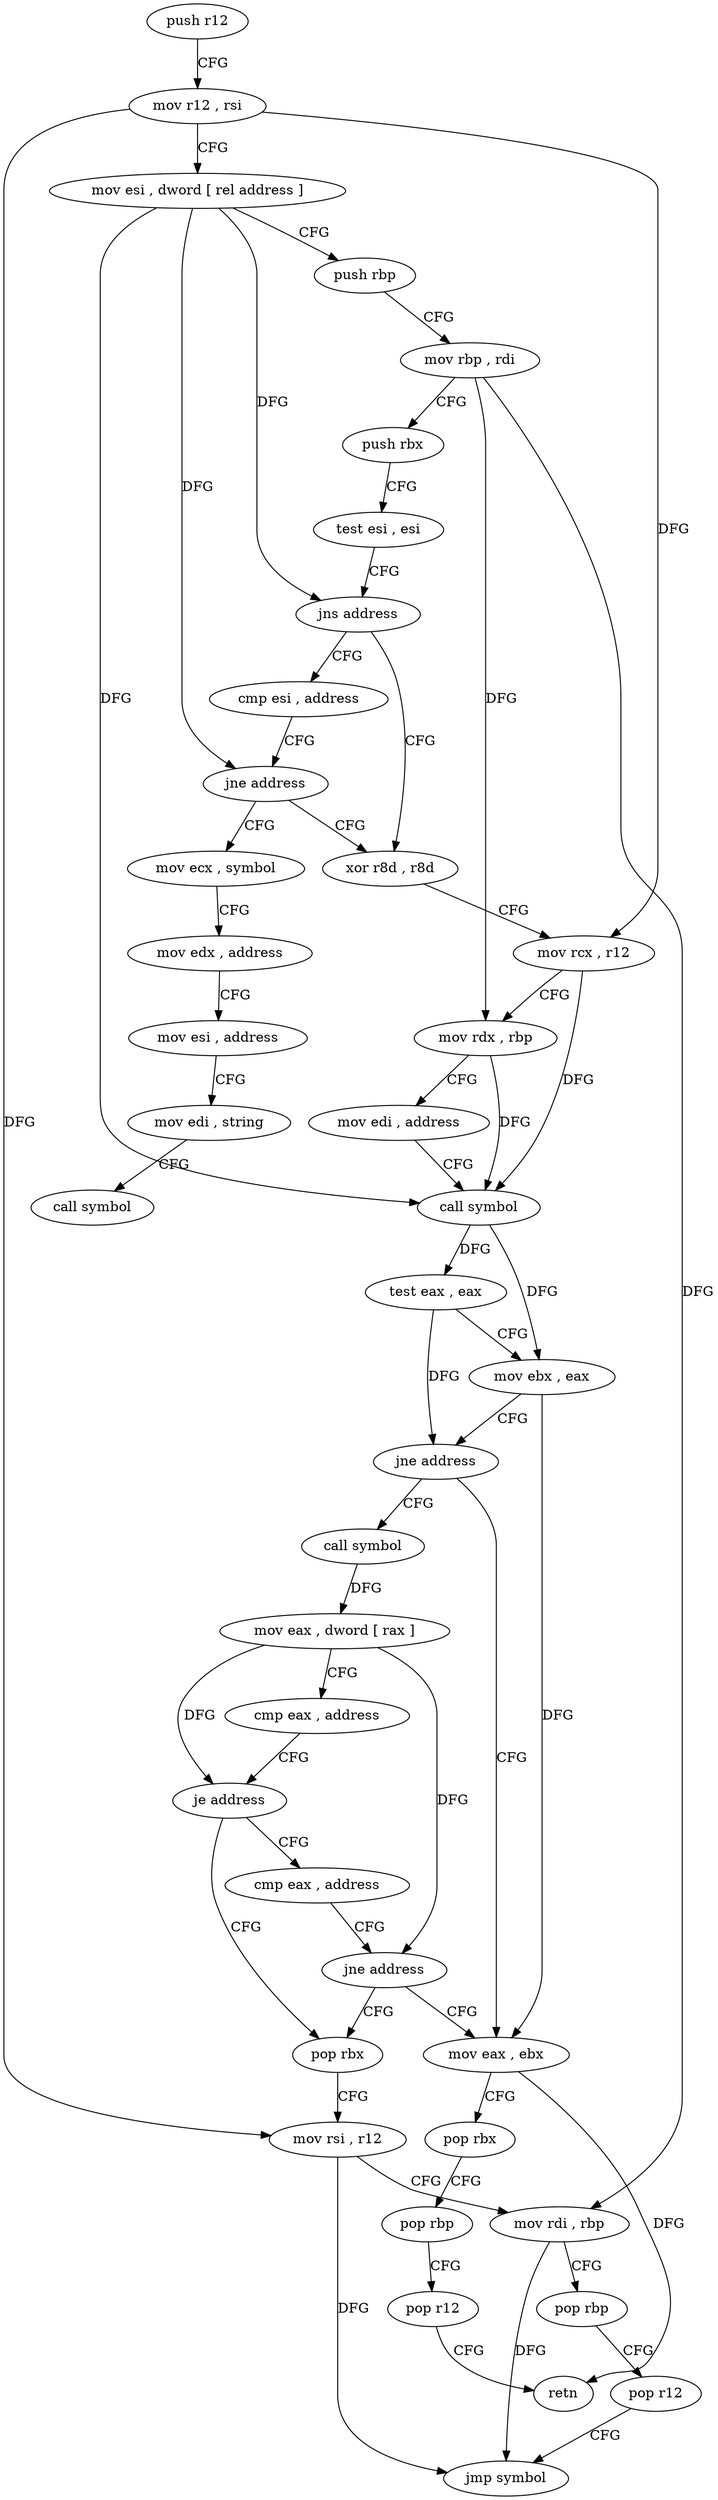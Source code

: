 digraph "func" {
"4232208" [label = "push r12" ]
"4232210" [label = "mov r12 , rsi" ]
"4232213" [label = "mov esi , dword [ rel address ]" ]
"4232219" [label = "push rbp" ]
"4232220" [label = "mov rbp , rdi" ]
"4232223" [label = "push rbx" ]
"4232224" [label = "test esi , esi" ]
"4232226" [label = "jns address" ]
"4232233" [label = "xor r8d , r8d" ]
"4232228" [label = "cmp esi , address" ]
"4232236" [label = "mov rcx , r12" ]
"4232239" [label = "mov rdx , rbp" ]
"4232242" [label = "mov edi , address" ]
"4232247" [label = "call symbol" ]
"4232252" [label = "test eax , eax" ]
"4232254" [label = "mov ebx , eax" ]
"4232256" [label = "jne address" ]
"4232272" [label = "call symbol" ]
"4232258" [label = "mov eax , ebx" ]
"4232231" [label = "jne address" ]
"4232304" [label = "mov ecx , symbol" ]
"4232277" [label = "mov eax , dword [ rax ]" ]
"4232279" [label = "cmp eax , address" ]
"4232282" [label = "je address" ]
"4232289" [label = "pop rbx" ]
"4232284" [label = "cmp eax , address" ]
"4232260" [label = "pop rbx" ]
"4232261" [label = "pop rbp" ]
"4232262" [label = "pop r12" ]
"4232264" [label = "retn" ]
"4232309" [label = "mov edx , address" ]
"4232314" [label = "mov esi , address" ]
"4232319" [label = "mov edi , string" ]
"4232324" [label = "call symbol" ]
"4232290" [label = "mov rsi , r12" ]
"4232293" [label = "mov rdi , rbp" ]
"4232296" [label = "pop rbp" ]
"4232297" [label = "pop r12" ]
"4232299" [label = "jmp symbol" ]
"4232287" [label = "jne address" ]
"4232208" -> "4232210" [ label = "CFG" ]
"4232210" -> "4232213" [ label = "CFG" ]
"4232210" -> "4232236" [ label = "DFG" ]
"4232210" -> "4232290" [ label = "DFG" ]
"4232213" -> "4232219" [ label = "CFG" ]
"4232213" -> "4232226" [ label = "DFG" ]
"4232213" -> "4232247" [ label = "DFG" ]
"4232213" -> "4232231" [ label = "DFG" ]
"4232219" -> "4232220" [ label = "CFG" ]
"4232220" -> "4232223" [ label = "CFG" ]
"4232220" -> "4232239" [ label = "DFG" ]
"4232220" -> "4232293" [ label = "DFG" ]
"4232223" -> "4232224" [ label = "CFG" ]
"4232224" -> "4232226" [ label = "CFG" ]
"4232226" -> "4232233" [ label = "CFG" ]
"4232226" -> "4232228" [ label = "CFG" ]
"4232233" -> "4232236" [ label = "CFG" ]
"4232228" -> "4232231" [ label = "CFG" ]
"4232236" -> "4232239" [ label = "CFG" ]
"4232236" -> "4232247" [ label = "DFG" ]
"4232239" -> "4232242" [ label = "CFG" ]
"4232239" -> "4232247" [ label = "DFG" ]
"4232242" -> "4232247" [ label = "CFG" ]
"4232247" -> "4232252" [ label = "DFG" ]
"4232247" -> "4232254" [ label = "DFG" ]
"4232252" -> "4232254" [ label = "CFG" ]
"4232252" -> "4232256" [ label = "DFG" ]
"4232254" -> "4232256" [ label = "CFG" ]
"4232254" -> "4232258" [ label = "DFG" ]
"4232256" -> "4232272" [ label = "CFG" ]
"4232256" -> "4232258" [ label = "CFG" ]
"4232272" -> "4232277" [ label = "DFG" ]
"4232258" -> "4232260" [ label = "CFG" ]
"4232258" -> "4232264" [ label = "DFG" ]
"4232231" -> "4232304" [ label = "CFG" ]
"4232231" -> "4232233" [ label = "CFG" ]
"4232304" -> "4232309" [ label = "CFG" ]
"4232277" -> "4232279" [ label = "CFG" ]
"4232277" -> "4232282" [ label = "DFG" ]
"4232277" -> "4232287" [ label = "DFG" ]
"4232279" -> "4232282" [ label = "CFG" ]
"4232282" -> "4232289" [ label = "CFG" ]
"4232282" -> "4232284" [ label = "CFG" ]
"4232289" -> "4232290" [ label = "CFG" ]
"4232284" -> "4232287" [ label = "CFG" ]
"4232260" -> "4232261" [ label = "CFG" ]
"4232261" -> "4232262" [ label = "CFG" ]
"4232262" -> "4232264" [ label = "CFG" ]
"4232309" -> "4232314" [ label = "CFG" ]
"4232314" -> "4232319" [ label = "CFG" ]
"4232319" -> "4232324" [ label = "CFG" ]
"4232290" -> "4232293" [ label = "CFG" ]
"4232290" -> "4232299" [ label = "DFG" ]
"4232293" -> "4232296" [ label = "CFG" ]
"4232293" -> "4232299" [ label = "DFG" ]
"4232296" -> "4232297" [ label = "CFG" ]
"4232297" -> "4232299" [ label = "CFG" ]
"4232287" -> "4232258" [ label = "CFG" ]
"4232287" -> "4232289" [ label = "CFG" ]
}
